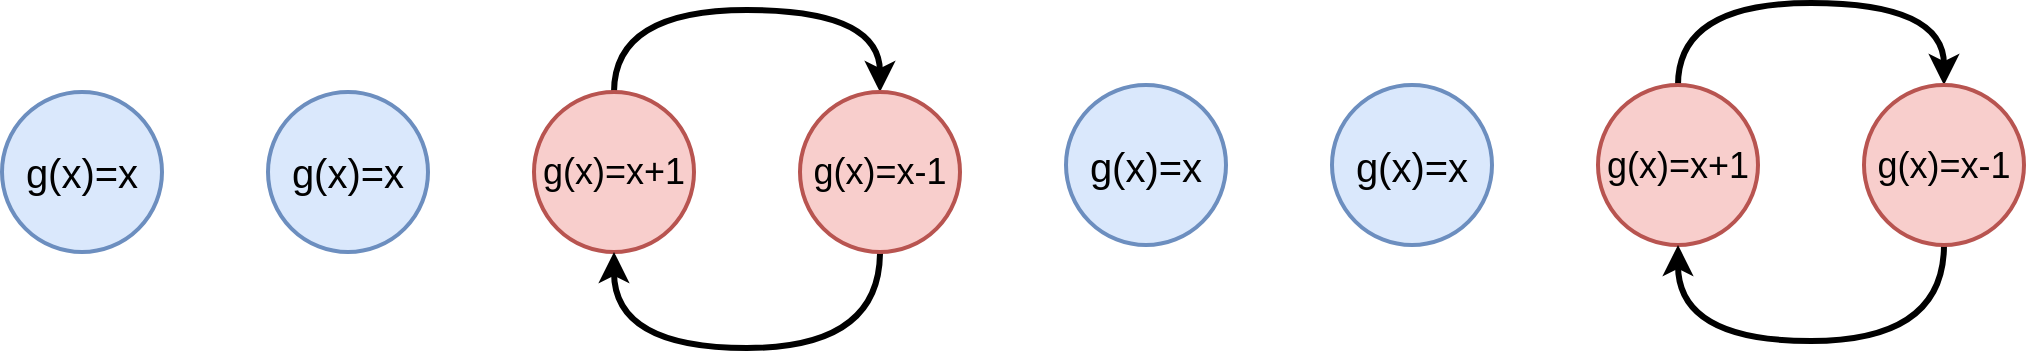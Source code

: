 <mxfile version="19.0.3" type="device"><diagram id="ZJQN7kLyaiflEFi1QG11" name="Page-1"><mxGraphModel dx="1213" dy="852" grid="0" gridSize="10" guides="1" tooltips="1" connect="1" arrows="1" fold="1" page="0" pageScale="1" pageWidth="850" pageHeight="1100" math="0" shadow="0"><root><mxCell id="0"/><mxCell id="1" parent="0"/><mxCell id="Kfzmx-O4wd8rgI2yk8JC-1" value="&lt;font style=&quot;font-size: 20px;&quot;&gt;g(x)=x&lt;/font&gt;" style="ellipse;whiteSpace=wrap;html=1;aspect=fixed;fillColor=#dae8fc;strokeColor=#6c8ebf;strokeWidth=2;" vertex="1" parent="1"><mxGeometry x="85" y="331" width="80" height="80" as="geometry"/></mxCell><mxCell id="Kfzmx-O4wd8rgI2yk8JC-2" value="&lt;span style=&quot;font-size: 20px;&quot;&gt;g(x)=x&lt;/span&gt;" style="ellipse;whiteSpace=wrap;html=1;aspect=fixed;fillColor=#dae8fc;strokeColor=#6c8ebf;strokeWidth=2;" vertex="1" parent="1"><mxGeometry x="218" y="331" width="80" height="80" as="geometry"/></mxCell><mxCell id="Kfzmx-O4wd8rgI2yk8JC-10" style="edgeStyle=orthogonalEdgeStyle;curved=1;orthogonalLoop=1;jettySize=auto;html=1;exitX=0.5;exitY=0;exitDx=0;exitDy=0;entryX=0.5;entryY=0;entryDx=0;entryDy=0;fontSize=18;strokeWidth=3;" edge="1" parent="1" source="Kfzmx-O4wd8rgI2yk8JC-3" target="Kfzmx-O4wd8rgI2yk8JC-4"><mxGeometry relative="1" as="geometry"><Array as="points"><mxPoint x="391" y="290"/><mxPoint x="524" y="290"/></Array></mxGeometry></mxCell><mxCell id="Kfzmx-O4wd8rgI2yk8JC-3" value="&lt;font style=&quot;font-size: 18px;&quot;&gt;g(x)=x+1&lt;/font&gt;" style="ellipse;whiteSpace=wrap;html=1;aspect=fixed;fillColor=#f8cecc;strokeColor=#b85450;strokeWidth=2;" vertex="1" parent="1"><mxGeometry x="351" y="331" width="80" height="80" as="geometry"/></mxCell><mxCell id="Kfzmx-O4wd8rgI2yk8JC-11" style="edgeStyle=orthogonalEdgeStyle;curved=1;orthogonalLoop=1;jettySize=auto;html=1;exitX=0.5;exitY=1;exitDx=0;exitDy=0;entryX=0.5;entryY=1;entryDx=0;entryDy=0;fontSize=18;strokeWidth=3;" edge="1" parent="1" source="Kfzmx-O4wd8rgI2yk8JC-4" target="Kfzmx-O4wd8rgI2yk8JC-3"><mxGeometry relative="1" as="geometry"><Array as="points"><mxPoint x="524" y="459"/><mxPoint x="391" y="459"/></Array></mxGeometry></mxCell><mxCell id="Kfzmx-O4wd8rgI2yk8JC-4" value="&lt;span style=&quot;font-size: 18px;&quot;&gt;g(x)=x-1&lt;/span&gt;" style="ellipse;whiteSpace=wrap;html=1;aspect=fixed;fillColor=#f8cecc;strokeColor=#b85450;strokeWidth=2;" vertex="1" parent="1"><mxGeometry x="484" y="331" width="80" height="80" as="geometry"/></mxCell><mxCell id="Kfzmx-O4wd8rgI2yk8JC-12" value="&lt;font style=&quot;font-size: 20px;&quot;&gt;g(x)=x&lt;/font&gt;" style="ellipse;whiteSpace=wrap;html=1;aspect=fixed;fillColor=#dae8fc;strokeColor=#6c8ebf;strokeWidth=2;" vertex="1" parent="1"><mxGeometry x="617" y="327.5" width="80" height="80" as="geometry"/></mxCell><mxCell id="Kfzmx-O4wd8rgI2yk8JC-13" value="&lt;span style=&quot;font-size: 20px;&quot;&gt;g(x)=x&lt;/span&gt;" style="ellipse;whiteSpace=wrap;html=1;aspect=fixed;fillColor=#dae8fc;strokeColor=#6c8ebf;strokeWidth=2;" vertex="1" parent="1"><mxGeometry x="750" y="327.5" width="80" height="80" as="geometry"/></mxCell><mxCell id="Kfzmx-O4wd8rgI2yk8JC-14" style="edgeStyle=orthogonalEdgeStyle;curved=1;orthogonalLoop=1;jettySize=auto;html=1;exitX=0.5;exitY=0;exitDx=0;exitDy=0;entryX=0.5;entryY=0;entryDx=0;entryDy=0;fontSize=18;strokeWidth=3;" edge="1" parent="1" source="Kfzmx-O4wd8rgI2yk8JC-15" target="Kfzmx-O4wd8rgI2yk8JC-17"><mxGeometry relative="1" as="geometry"><Array as="points"><mxPoint x="923" y="286.5"/><mxPoint x="1056" y="286.5"/></Array></mxGeometry></mxCell><mxCell id="Kfzmx-O4wd8rgI2yk8JC-15" value="&lt;font style=&quot;font-size: 18px;&quot;&gt;g(x)=x+1&lt;/font&gt;" style="ellipse;whiteSpace=wrap;html=1;aspect=fixed;fillColor=#f8cecc;strokeColor=#b85450;strokeWidth=2;" vertex="1" parent="1"><mxGeometry x="883" y="327.5" width="80" height="80" as="geometry"/></mxCell><mxCell id="Kfzmx-O4wd8rgI2yk8JC-16" style="edgeStyle=orthogonalEdgeStyle;curved=1;orthogonalLoop=1;jettySize=auto;html=1;exitX=0.5;exitY=1;exitDx=0;exitDy=0;entryX=0.5;entryY=1;entryDx=0;entryDy=0;fontSize=18;strokeWidth=3;" edge="1" parent="1" source="Kfzmx-O4wd8rgI2yk8JC-17" target="Kfzmx-O4wd8rgI2yk8JC-15"><mxGeometry relative="1" as="geometry"><Array as="points"><mxPoint x="1056" y="455.5"/><mxPoint x="923" y="455.5"/></Array></mxGeometry></mxCell><mxCell id="Kfzmx-O4wd8rgI2yk8JC-17" value="&lt;span style=&quot;font-size: 18px;&quot;&gt;g(x)=x-1&lt;/span&gt;" style="ellipse;whiteSpace=wrap;html=1;aspect=fixed;fillColor=#f8cecc;strokeColor=#b85450;strokeWidth=2;" vertex="1" parent="1"><mxGeometry x="1016" y="327.5" width="80" height="80" as="geometry"/></mxCell></root></mxGraphModel></diagram></mxfile>